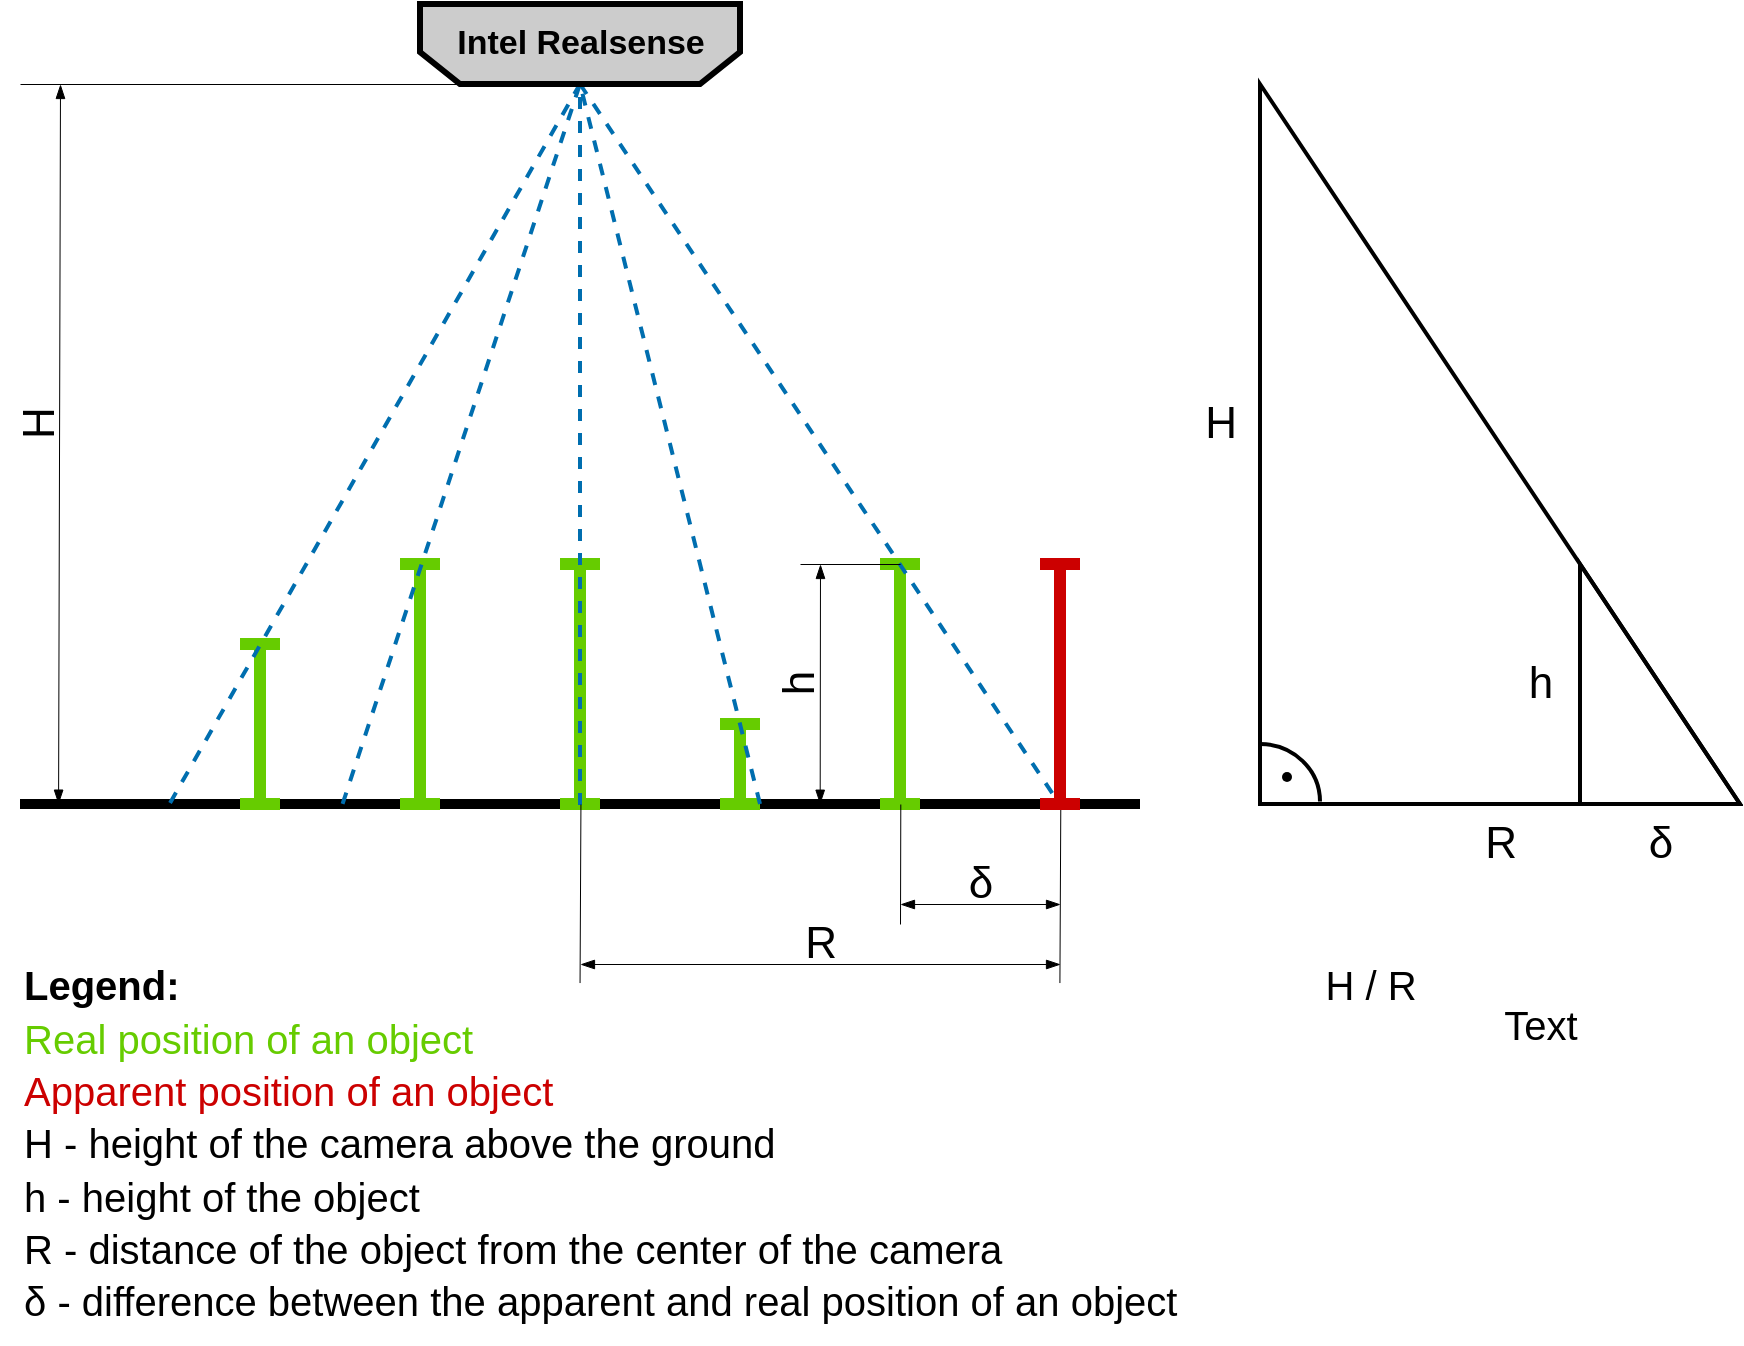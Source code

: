 <mxfile version="20.2.3" type="github">
  <diagram id="HTFGVoY6MQeXeesOD1vB" name="Strona-1">
    <mxGraphModel dx="462" dy="789" grid="1" gridSize="10" guides="1" tooltips="1" connect="1" arrows="1" fold="1" page="1" pageScale="1" pageWidth="1169" pageHeight="827" math="1" shadow="0">
      <root>
        <mxCell id="0" />
        <mxCell id="1" parent="0" />
        <mxCell id="L6WNxyowswm7IhSYhAUe-3" value="" style="line;strokeWidth=5;html=1;comic=0;" vertex="1" parent="1">
          <mxGeometry x="40" y="500" width="560" height="40" as="geometry" />
        </mxCell>
        <mxCell id="L6WNxyowswm7IhSYhAUe-6" value="" style="shape=crossbar;whiteSpace=wrap;html=1;rounded=1;direction=south;comic=0;fontSize=22;strokeWidth=6;strokeColor=#66CC00;" vertex="1" parent="1">
          <mxGeometry x="310" y="400" width="20" height="120" as="geometry" />
        </mxCell>
        <mxCell id="L6WNxyowswm7IhSYhAUe-9" value="" style="shape=crossbar;whiteSpace=wrap;html=1;rounded=1;direction=south;comic=0;fontSize=22;strokeWidth=6;strokeColor=#66CC00;" vertex="1" parent="1">
          <mxGeometry x="390" y="480" width="20" height="40" as="geometry" />
        </mxCell>
        <mxCell id="L6WNxyowswm7IhSYhAUe-10" value="" style="shape=crossbar;whiteSpace=wrap;html=1;rounded=1;direction=south;comic=0;fontSize=22;strokeWidth=6;strokeColor=#66CC00;" vertex="1" parent="1">
          <mxGeometry x="470" y="400" width="20" height="120" as="geometry" />
        </mxCell>
        <mxCell id="L6WNxyowswm7IhSYhAUe-11" value="" style="shape=crossbar;whiteSpace=wrap;html=1;rounded=1;direction=south;comic=0;fontSize=22;strokeWidth=6;strokeColor=#66CC00;" vertex="1" parent="1">
          <mxGeometry x="230" y="400" width="20" height="120" as="geometry" />
        </mxCell>
        <mxCell id="L6WNxyowswm7IhSYhAUe-12" value="" style="shape=crossbar;whiteSpace=wrap;html=1;rounded=1;direction=south;comic=0;fontSize=22;strokeWidth=6;strokeColor=#66CC00;" vertex="1" parent="1">
          <mxGeometry x="150" y="440" width="20" height="80" as="geometry" />
        </mxCell>
        <mxCell id="L6WNxyowswm7IhSYhAUe-14" value="" style="endArrow=none;dashed=1;html=1;rounded=0;fontSize=22;entryX=0.5;entryY=0;entryDx=0;entryDy=0;exitX=0.5;exitY=0.514;exitDx=0;exitDy=0;exitPerimeter=0;fillColor=#1ba1e2;strokeColor=#006EAF;strokeWidth=2;" edge="1" parent="1" source="L6WNxyowswm7IhSYhAUe-3" target="L6WNxyowswm7IhSYhAUe-2">
          <mxGeometry width="50" height="50" relative="1" as="geometry">
            <mxPoint x="590" y="380" as="sourcePoint" />
            <mxPoint x="640" y="330" as="targetPoint" />
          </mxGeometry>
        </mxCell>
        <mxCell id="L6WNxyowswm7IhSYhAUe-15" value="" style="endArrow=none;dashed=1;html=1;rounded=0;fontSize=22;entryX=0.5;entryY=0;entryDx=0;entryDy=0;fillColor=#1ba1e2;strokeColor=#006EAF;strokeWidth=2;" edge="1" parent="1" target="L6WNxyowswm7IhSYhAUe-2">
          <mxGeometry width="50" height="50" relative="1" as="geometry">
            <mxPoint x="410" y="520" as="sourcePoint" />
            <mxPoint x="360" y="190" as="targetPoint" />
          </mxGeometry>
        </mxCell>
        <mxCell id="L6WNxyowswm7IhSYhAUe-17" value="" style="endArrow=none;dashed=1;html=1;rounded=0;fontSize=22;entryX=0.5;entryY=0;entryDx=0;entryDy=0;exitX=0.288;exitY=0.499;exitDx=0;exitDy=0;exitPerimeter=0;fillColor=#1ba1e2;strokeColor=#006EAF;strokeWidth=2;" edge="1" parent="1" source="L6WNxyowswm7IhSYhAUe-3" target="L6WNxyowswm7IhSYhAUe-2">
          <mxGeometry width="50" height="50" relative="1" as="geometry">
            <mxPoint x="550" y="340" as="sourcePoint" />
            <mxPoint x="600" y="290" as="targetPoint" />
          </mxGeometry>
        </mxCell>
        <mxCell id="L6WNxyowswm7IhSYhAUe-19" value="" style="endArrow=none;dashed=1;html=1;rounded=0;fontSize=22;entryX=0.5;entryY=0;entryDx=0;entryDy=0;exitX=0.134;exitY=0.487;exitDx=0;exitDy=0;exitPerimeter=0;fillColor=#1ba1e2;strokeColor=#006EAF;strokeWidth=2;" edge="1" parent="1" source="L6WNxyowswm7IhSYhAUe-3" target="L6WNxyowswm7IhSYhAUe-2">
          <mxGeometry width="50" height="50" relative="1" as="geometry">
            <mxPoint x="610" y="370" as="sourcePoint" />
            <mxPoint x="440" y="190" as="targetPoint" />
          </mxGeometry>
        </mxCell>
        <mxCell id="L6WNxyowswm7IhSYhAUe-20" value="" style="endArrow=none;dashed=1;html=1;rounded=0;fontSize=22;exitX=0.5;exitY=0;exitDx=0;exitDy=0;entryX=0.928;entryY=0.499;entryDx=0;entryDy=0;entryPerimeter=0;fillColor=#1ba1e2;strokeColor=#006EAF;strokeWidth=2;" edge="1" parent="1" source="L6WNxyowswm7IhSYhAUe-2" target="L6WNxyowswm7IhSYhAUe-3">
          <mxGeometry width="50" height="50" relative="1" as="geometry">
            <mxPoint x="360" y="180" as="sourcePoint" />
            <mxPoint x="600" y="290" as="targetPoint" />
          </mxGeometry>
        </mxCell>
        <mxCell id="L6WNxyowswm7IhSYhAUe-22" value="" style="endArrow=blockThin;startArrow=blockThin;html=1;rounded=0;fontSize=22;strokeWidth=0.5;startFill=1;endFill=1;exitX=0.034;exitY=0.495;exitDx=0;exitDy=0;exitPerimeter=0;" edge="1" parent="1" source="L6WNxyowswm7IhSYhAUe-3">
          <mxGeometry width="50" height="50" relative="1" as="geometry">
            <mxPoint x="60" y="500" as="sourcePoint" />
            <mxPoint x="60" y="160" as="targetPoint" />
          </mxGeometry>
        </mxCell>
        <mxCell id="L6WNxyowswm7IhSYhAUe-23" value="" style="endArrow=none;html=1;rounded=0;fontSize=22;entryX=0.875;entryY=0;entryDx=0;entryDy=0;entryPerimeter=0;strokeWidth=0.5;" edge="1" parent="1" target="L6WNxyowswm7IhSYhAUe-2">
          <mxGeometry width="50" height="50" relative="1" as="geometry">
            <mxPoint x="40" y="160" as="sourcePoint" />
            <mxPoint x="400" y="280" as="targetPoint" />
          </mxGeometry>
        </mxCell>
        <mxCell id="L6WNxyowswm7IhSYhAUe-2" value="" style="shape=loopLimit;whiteSpace=wrap;html=1;comic=0;rotation=-180;size=20;fillColor=#CCCCCC;strokeWidth=3;" vertex="1" parent="1">
          <mxGeometry x="240" y="120" width="160" height="40" as="geometry" />
        </mxCell>
        <mxCell id="L6WNxyowswm7IhSYhAUe-5" value="&lt;b&gt;&lt;font style=&quot;font-size: 17px;&quot;&gt;Intel Realsense&lt;/font&gt;&lt;/b&gt;" style="text;html=1;align=center;verticalAlign=middle;resizable=0;points=[];autosize=1;strokeColor=none;fillColor=none;" vertex="1" parent="1">
          <mxGeometry x="245" y="125" width="150" height="30" as="geometry" />
        </mxCell>
        <mxCell id="L6WNxyowswm7IhSYhAUe-24" value="H" style="text;html=1;align=center;verticalAlign=middle;resizable=0;points=[];autosize=1;strokeColor=none;fillColor=none;fontSize=22;rotation=-90;" vertex="1" parent="1">
          <mxGeometry x="30" y="310" width="40" height="40" as="geometry" />
        </mxCell>
        <mxCell id="L6WNxyowswm7IhSYhAUe-25" value="" style="endArrow=none;html=1;rounded=0;fontSize=22;strokeWidth=0.5;entryX=0;entryY=0.5;entryDx=0;entryDy=0;entryPerimeter=0;" edge="1" parent="1" target="L6WNxyowswm7IhSYhAUe-10">
          <mxGeometry width="50" height="50" relative="1" as="geometry">
            <mxPoint x="430" y="400" as="sourcePoint" />
            <mxPoint x="450" y="290" as="targetPoint" />
          </mxGeometry>
        </mxCell>
        <mxCell id="L6WNxyowswm7IhSYhAUe-27" value="" style="endArrow=blockThin;startArrow=blockThin;html=1;rounded=0;fontSize=22;strokeWidth=0.5;startFill=1;endFill=1;exitX=0.714;exitY=0.496;exitDx=0;exitDy=0;exitPerimeter=0;" edge="1" parent="1" source="L6WNxyowswm7IhSYhAUe-3">
          <mxGeometry width="50" height="50" relative="1" as="geometry">
            <mxPoint x="450" y="500" as="sourcePoint" />
            <mxPoint x="440" y="400" as="targetPoint" />
          </mxGeometry>
        </mxCell>
        <mxCell id="L6WNxyowswm7IhSYhAUe-28" value="h" style="text;html=1;align=center;verticalAlign=middle;resizable=0;points=[];autosize=1;strokeColor=none;fillColor=none;fontSize=22;rotation=-90;" vertex="1" parent="1">
          <mxGeometry x="410" y="440" width="40" height="40" as="geometry" />
        </mxCell>
        <mxCell id="L6WNxyowswm7IhSYhAUe-30" value="" style="endArrow=none;html=1;rounded=0;fontSize=22;strokeWidth=0.5;entryX=0.499;entryY=0.518;entryDx=0;entryDy=0;entryPerimeter=0;" edge="1" parent="1">
          <mxGeometry width="50" height="50" relative="1" as="geometry">
            <mxPoint x="480" y="580" as="sourcePoint" />
            <mxPoint x="480.15" y="520" as="targetPoint" />
          </mxGeometry>
        </mxCell>
        <mxCell id="L6WNxyowswm7IhSYhAUe-31" value="" style="endArrow=none;html=1;rounded=0;fontSize=22;strokeWidth=0.5;entryX=0.499;entryY=0.518;entryDx=0;entryDy=0;entryPerimeter=0;" edge="1" parent="1">
          <mxGeometry width="50" height="50" relative="1" as="geometry">
            <mxPoint x="559.71" y="609.28" as="sourcePoint" />
            <mxPoint x="560.15" y="520" as="targetPoint" />
          </mxGeometry>
        </mxCell>
        <mxCell id="L6WNxyowswm7IhSYhAUe-32" value="" style="endArrow=blockThin;startArrow=blockThin;html=1;rounded=0;fontSize=22;strokeWidth=0.5;startFill=1;endFill=1;" edge="1" parent="1">
          <mxGeometry width="50" height="50" relative="1" as="geometry">
            <mxPoint x="320" y="600" as="sourcePoint" />
            <mxPoint x="560" y="600" as="targetPoint" />
          </mxGeometry>
        </mxCell>
        <mxCell id="L6WNxyowswm7IhSYhAUe-33" value="" style="endArrow=blockThin;startArrow=blockThin;html=1;rounded=0;fontSize=22;strokeWidth=0.5;startFill=1;endFill=1;" edge="1" parent="1">
          <mxGeometry width="50" height="50" relative="1" as="geometry">
            <mxPoint x="560" y="570" as="sourcePoint" />
            <mxPoint x="480" y="570" as="targetPoint" />
          </mxGeometry>
        </mxCell>
        <mxCell id="L6WNxyowswm7IhSYhAUe-35" value="" style="endArrow=none;html=1;rounded=0;fontSize=22;strokeWidth=0.5;entryX=0.499;entryY=0.518;entryDx=0;entryDy=0;entryPerimeter=0;" edge="1" parent="1">
          <mxGeometry width="50" height="50" relative="1" as="geometry">
            <mxPoint x="319.78" y="609.28" as="sourcePoint" />
            <mxPoint x="320.22" y="520.0" as="targetPoint" />
          </mxGeometry>
        </mxCell>
        <mxCell id="L6WNxyowswm7IhSYhAUe-36" value="R" style="text;html=1;align=center;verticalAlign=middle;resizable=0;points=[];autosize=1;strokeColor=none;fillColor=none;fontSize=22;rotation=0;" vertex="1" parent="1">
          <mxGeometry x="420" y="570" width="40" height="40" as="geometry" />
        </mxCell>
        <mxCell id="L6WNxyowswm7IhSYhAUe-37" value="δ" style="text;html=1;align=center;verticalAlign=middle;resizable=0;points=[];autosize=1;strokeColor=none;fillColor=none;fontSize=22;rotation=0;" vertex="1" parent="1">
          <mxGeometry x="500" y="540" width="40" height="40" as="geometry" />
        </mxCell>
        <mxCell id="L6WNxyowswm7IhSYhAUe-41" value="" style="verticalLabelPosition=bottom;verticalAlign=top;html=1;shape=mxgraph.basic.orthogonal_triangle;shadow=0;comic=0;sketch=0;fontSize=22;strokeColor=default;strokeWidth=2;fillColor=none;" vertex="1" parent="1">
          <mxGeometry x="820" y="400" width="80" height="120" as="geometry" />
        </mxCell>
        <mxCell id="L6WNxyowswm7IhSYhAUe-42" value="" style="verticalLabelPosition=bottom;verticalAlign=top;html=1;shape=mxgraph.basic.orthogonal_triangle;shadow=0;comic=0;sketch=0;fontSize=22;strokeColor=default;strokeWidth=2;fillColor=none;" vertex="1" parent="1">
          <mxGeometry x="660" y="160" width="240" height="360" as="geometry" />
        </mxCell>
        <mxCell id="L6WNxyowswm7IhSYhAUe-43" value="H" style="text;html=1;align=center;verticalAlign=middle;resizable=0;points=[];autosize=1;strokeColor=none;fillColor=none;fontSize=22;rotation=0;" vertex="1" parent="1">
          <mxGeometry x="620" y="310" width="40" height="40" as="geometry" />
        </mxCell>
        <mxCell id="L6WNxyowswm7IhSYhAUe-44" value="R" style="text;html=1;align=center;verticalAlign=middle;resizable=0;points=[];autosize=1;strokeColor=none;fillColor=none;fontSize=22;rotation=0;" vertex="1" parent="1">
          <mxGeometry x="760" y="520" width="40" height="40" as="geometry" />
        </mxCell>
        <mxCell id="L6WNxyowswm7IhSYhAUe-45" value="δ" style="text;html=1;align=center;verticalAlign=middle;resizable=0;points=[];autosize=1;strokeColor=none;fillColor=none;fontSize=22;rotation=0;" vertex="1" parent="1">
          <mxGeometry x="840" y="520" width="40" height="40" as="geometry" />
        </mxCell>
        <mxCell id="L6WNxyowswm7IhSYhAUe-46" value="h" style="text;html=1;align=center;verticalAlign=middle;resizable=0;points=[];autosize=1;strokeColor=none;fillColor=none;fontSize=22;rotation=0;" vertex="1" parent="1">
          <mxGeometry x="780" y="440" width="40" height="40" as="geometry" />
        </mxCell>
        <mxCell id="L6WNxyowswm7IhSYhAUe-47" value="" style="verticalLabelPosition=bottom;verticalAlign=top;html=1;shape=mxgraph.basic.arc;startAngle=0;endAngle=0.25;shadow=0;comic=0;sketch=0;fontSize=22;strokeColor=default;strokeWidth=2;fillColor=none;" vertex="1" parent="1">
          <mxGeometry x="630" y="490" width="60" height="57.5" as="geometry" />
        </mxCell>
        <mxCell id="L6WNxyowswm7IhSYhAUe-48" value="" style="ellipse;whiteSpace=wrap;html=1;aspect=fixed;shadow=0;comic=0;sketch=0;fontSize=22;strokeColor=none;strokeWidth=2;fillColor=#000000;" vertex="1" parent="1">
          <mxGeometry x="671" y="504" width="5" height="5" as="geometry" />
        </mxCell>
        <mxCell id="L6WNxyowswm7IhSYhAUe-50" value="&lt;font style=&quot;font-size: 20px;&quot;&gt;&lt;span style=&quot;&quot;&gt;&lt;b&gt;Legend:&lt;/b&gt;&lt;br&gt;&lt;font color=&quot;#66cc00&quot;&gt;Real position of an object&lt;/font&gt;&lt;br&gt;&lt;font color=&quot;#cc0000&quot;&gt;Apparent position of an object&lt;br&gt;&lt;/font&gt;H - height of the camera above the ground&lt;/span&gt;&lt;br&gt;&lt;span style=&quot;&quot;&gt;h - height of the object&lt;/span&gt;&lt;br&gt;&lt;span style=&quot;&quot;&gt;R - distance of the object from the center of the camera&lt;/span&gt;&lt;br&gt;&lt;span style=&quot;text-align: center;&quot;&gt;&lt;font style=&quot;font-size: 20px;&quot;&gt;δ - difference between the apparent and real position of an object&lt;/font&gt;&lt;/span&gt;&lt;br&gt;&lt;/font&gt;" style="text;html=1;align=left;verticalAlign=middle;resizable=0;points=[];autosize=1;strokeColor=none;fillColor=none;fontSize=22;" vertex="1" parent="1">
          <mxGeometry x="40" y="590" width="600" height="200" as="geometry" />
        </mxCell>
        <mxCell id="L6WNxyowswm7IhSYhAUe-21" value="" style="shape=crossbar;whiteSpace=wrap;html=1;rounded=1;direction=south;comic=0;fontSize=22;strokeColor=#CC0000;strokeWidth=6;fillColor=#CCCCCC;perimeterSpacing=0;shadow=0;sketch=0;" vertex="1" parent="1">
          <mxGeometry x="550" y="400" width="20" height="120" as="geometry" />
        </mxCell>
        <mxCell id="L6WNxyowswm7IhSYhAUe-53" value="&lt;font color=&quot;#000000&quot;&gt;H / R&lt;/font&gt;" style="text;html=1;align=center;verticalAlign=middle;resizable=0;points=[];autosize=1;strokeColor=none;fillColor=none;fontSize=20;fontColor=#CC0000;" vertex="1" parent="1">
          <mxGeometry x="680" y="590" width="70" height="40" as="geometry" />
        </mxCell>
        <mxCell id="L6WNxyowswm7IhSYhAUe-57" value="Text" style="text;html=1;align=center;verticalAlign=middle;resizable=0;points=[];autosize=1;strokeColor=none;fillColor=none;fontSize=20;fontColor=#000000;" vertex="1" parent="1">
          <mxGeometry x="780" y="620" width="40" height="20" as="geometry" />
        </mxCell>
      </root>
    </mxGraphModel>
  </diagram>
</mxfile>
